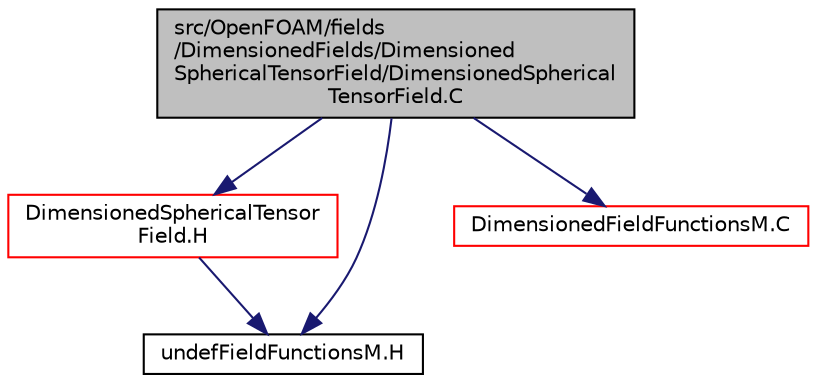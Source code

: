 digraph "src/OpenFOAM/fields/DimensionedFields/DimensionedSphericalTensorField/DimensionedSphericalTensorField.C"
{
  bgcolor="transparent";
  edge [fontname="Helvetica",fontsize="10",labelfontname="Helvetica",labelfontsize="10"];
  node [fontname="Helvetica",fontsize="10",shape=record];
  Node1 [label="src/OpenFOAM/fields\l/DimensionedFields/Dimensioned\lSphericalTensorField/DimensionedSpherical\lTensorField.C",height=0.2,width=0.4,color="black", fillcolor="grey75", style="filled", fontcolor="black"];
  Node1 -> Node2 [color="midnightblue",fontsize="10",style="solid",fontname="Helvetica"];
  Node2 [label="DimensionedSphericalTensor\lField.H",height=0.2,width=0.4,color="red",URL="$a08063.html",tooltip="Specialisation of DimensionedField<T, GeoMesh> for sphericalTensor. "];
  Node2 -> Node3 [color="midnightblue",fontsize="10",style="solid",fontname="Helvetica"];
  Node3 [label="undefFieldFunctionsM.H",height=0.2,width=0.4,color="black",URL="$a08113.html"];
  Node1 -> Node4 [color="midnightblue",fontsize="10",style="solid",fontname="Helvetica"];
  Node4 [label="DimensionedFieldFunctionsM.C",height=0.2,width=0.4,color="red",URL="$a08051.html"];
  Node1 -> Node3 [color="midnightblue",fontsize="10",style="solid",fontname="Helvetica"];
}
